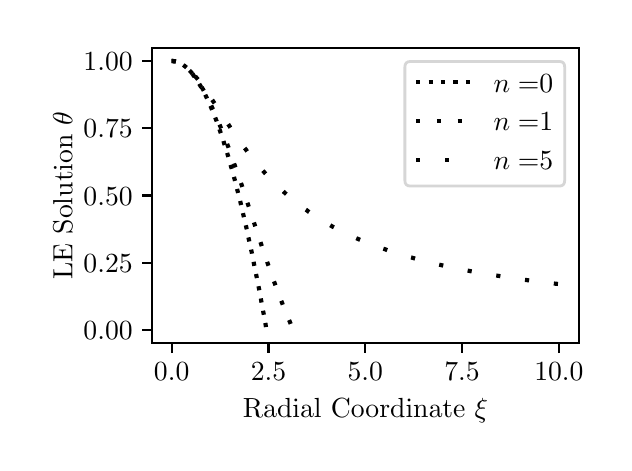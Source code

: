 \begingroup%
\makeatletter%
\begin{pgfpicture}%
\pgfpathrectangle{\pgfpointorigin}{\pgfqpoint{2.88in}{2.078in}}%
\pgfusepath{use as bounding box, clip}%
\begin{pgfscope}%
\pgfsetbuttcap%
\pgfsetmiterjoin%
\definecolor{currentfill}{rgb}{1.0,1.0,1.0}%
\pgfsetfillcolor{currentfill}%
\pgfsetlinewidth{0.0pt}%
\definecolor{currentstroke}{rgb}{1.0,1.0,1.0}%
\pgfsetstrokecolor{currentstroke}%
\pgfsetdash{}{0pt}%
\pgfpathmoveto{\pgfqpoint{0.0in}{-0.0in}}%
\pgfpathlineto{\pgfqpoint{2.88in}{-0.0in}}%
\pgfpathlineto{\pgfqpoint{2.88in}{2.078in}}%
\pgfpathlineto{\pgfqpoint{0.0in}{2.078in}}%
\pgfpathclose%
\pgfusepath{fill}%
\end{pgfscope}%
\begin{pgfscope}%
\pgfsetbuttcap%
\pgfsetmiterjoin%
\definecolor{currentfill}{rgb}{1.0,1.0,1.0}%
\pgfsetfillcolor{currentfill}%
\pgfsetlinewidth{0.0pt}%
\definecolor{currentstroke}{rgb}{0.0,0.0,0.0}%
\pgfsetstrokecolor{currentstroke}%
\pgfsetstrokeopacity{0.0}%
\pgfsetdash{}{0pt}%
\pgfpathmoveto{\pgfqpoint{0.623in}{0.5in}}%
\pgfpathlineto{\pgfqpoint{2.755in}{0.5in}}%
\pgfpathlineto{\pgfqpoint{2.755in}{1.978in}}%
\pgfpathlineto{\pgfqpoint{0.623in}{1.978in}}%
\pgfpathclose%
\pgfusepath{fill}%
\end{pgfscope}%
\begin{pgfscope}%
\pgfsetbuttcap%
\pgfsetroundjoin%
\definecolor{currentfill}{rgb}{0.0,0.0,0.0}%
\pgfsetfillcolor{currentfill}%
\pgfsetlinewidth{0.803pt}%
\definecolor{currentstroke}{rgb}{0.0,0.0,0.0}%
\pgfsetstrokecolor{currentstroke}%
\pgfsetdash{}{0pt}%
\pgfsys@defobject{currentmarker}{\pgfqpoint{0.0in}{-0.049in}}{\pgfqpoint{0.0in}{0.0in}}{%
\pgfpathmoveto{\pgfqpoint{0.0in}{0.0in}}%
\pgfpathlineto{\pgfqpoint{0.0in}{-0.049in}}%
\pgfusepath{stroke,fill}%
}%
\begin{pgfscope}%
\pgfsys@transformshift{0.72in}{0.5in}%
\pgfsys@useobject{currentmarker}{}%
\end{pgfscope}%
\end{pgfscope}%
\begin{pgfscope}%
\definecolor{textcolor}{rgb}{0.0,0.0,0.0}%
\pgfsetstrokecolor{textcolor}%
\pgfsetfillcolor{textcolor}%
\pgftext[x=0.72in,y=0.402in,,top]{\color{textcolor}\rmfamily\fontsize{10.0}{12.0}\selectfont \(\displaystyle {0.0}\)}%
\end{pgfscope}%
\begin{pgfscope}%
\pgfsetbuttcap%
\pgfsetroundjoin%
\definecolor{currentfill}{rgb}{0.0,0.0,0.0}%
\pgfsetfillcolor{currentfill}%
\pgfsetlinewidth{0.803pt}%
\definecolor{currentstroke}{rgb}{0.0,0.0,0.0}%
\pgfsetstrokecolor{currentstroke}%
\pgfsetdash{}{0pt}%
\pgfsys@defobject{currentmarker}{\pgfqpoint{0.0in}{-0.049in}}{\pgfqpoint{0.0in}{0.0in}}{%
\pgfpathmoveto{\pgfqpoint{0.0in}{0.0in}}%
\pgfpathlineto{\pgfqpoint{0.0in}{-0.049in}}%
\pgfusepath{stroke,fill}%
}%
\begin{pgfscope}%
\pgfsys@transformshift{1.204in}{0.5in}%
\pgfsys@useobject{currentmarker}{}%
\end{pgfscope}%
\end{pgfscope}%
\begin{pgfscope}%
\definecolor{textcolor}{rgb}{0.0,0.0,0.0}%
\pgfsetstrokecolor{textcolor}%
\pgfsetfillcolor{textcolor}%
\pgftext[x=1.204in,y=0.402in,,top]{\color{textcolor}\rmfamily\fontsize{10.0}{12.0}\selectfont \(\displaystyle {2.5}\)}%
\end{pgfscope}%
\begin{pgfscope}%
\pgfsetbuttcap%
\pgfsetroundjoin%
\definecolor{currentfill}{rgb}{0.0,0.0,0.0}%
\pgfsetfillcolor{currentfill}%
\pgfsetlinewidth{0.803pt}%
\definecolor{currentstroke}{rgb}{0.0,0.0,0.0}%
\pgfsetstrokecolor{currentstroke}%
\pgfsetdash{}{0pt}%
\pgfsys@defobject{currentmarker}{\pgfqpoint{0.0in}{-0.049in}}{\pgfqpoint{0.0in}{0.0in}}{%
\pgfpathmoveto{\pgfqpoint{0.0in}{0.0in}}%
\pgfpathlineto{\pgfqpoint{0.0in}{-0.049in}}%
\pgfusepath{stroke,fill}%
}%
\begin{pgfscope}%
\pgfsys@transformshift{1.688in}{0.5in}%
\pgfsys@useobject{currentmarker}{}%
\end{pgfscope}%
\end{pgfscope}%
\begin{pgfscope}%
\definecolor{textcolor}{rgb}{0.0,0.0,0.0}%
\pgfsetstrokecolor{textcolor}%
\pgfsetfillcolor{textcolor}%
\pgftext[x=1.688in,y=0.402in,,top]{\color{textcolor}\rmfamily\fontsize{10.0}{12.0}\selectfont \(\displaystyle {5.0}\)}%
\end{pgfscope}%
\begin{pgfscope}%
\pgfsetbuttcap%
\pgfsetroundjoin%
\definecolor{currentfill}{rgb}{0.0,0.0,0.0}%
\pgfsetfillcolor{currentfill}%
\pgfsetlinewidth{0.803pt}%
\definecolor{currentstroke}{rgb}{0.0,0.0,0.0}%
\pgfsetstrokecolor{currentstroke}%
\pgfsetdash{}{0pt}%
\pgfsys@defobject{currentmarker}{\pgfqpoint{0.0in}{-0.049in}}{\pgfqpoint{0.0in}{0.0in}}{%
\pgfpathmoveto{\pgfqpoint{0.0in}{0.0in}}%
\pgfpathlineto{\pgfqpoint{0.0in}{-0.049in}}%
\pgfusepath{stroke,fill}%
}%
\begin{pgfscope}%
\pgfsys@transformshift{2.172in}{0.5in}%
\pgfsys@useobject{currentmarker}{}%
\end{pgfscope}%
\end{pgfscope}%
\begin{pgfscope}%
\definecolor{textcolor}{rgb}{0.0,0.0,0.0}%
\pgfsetstrokecolor{textcolor}%
\pgfsetfillcolor{textcolor}%
\pgftext[x=2.172in,y=0.402in,,top]{\color{textcolor}\rmfamily\fontsize{10.0}{12.0}\selectfont \(\displaystyle {7.5}\)}%
\end{pgfscope}%
\begin{pgfscope}%
\pgfsetbuttcap%
\pgfsetroundjoin%
\definecolor{currentfill}{rgb}{0.0,0.0,0.0}%
\pgfsetfillcolor{currentfill}%
\pgfsetlinewidth{0.803pt}%
\definecolor{currentstroke}{rgb}{0.0,0.0,0.0}%
\pgfsetstrokecolor{currentstroke}%
\pgfsetdash{}{0pt}%
\pgfsys@defobject{currentmarker}{\pgfqpoint{0.0in}{-0.049in}}{\pgfqpoint{0.0in}{0.0in}}{%
\pgfpathmoveto{\pgfqpoint{0.0in}{0.0in}}%
\pgfpathlineto{\pgfqpoint{0.0in}{-0.049in}}%
\pgfusepath{stroke,fill}%
}%
\begin{pgfscope}%
\pgfsys@transformshift{2.656in}{0.5in}%
\pgfsys@useobject{currentmarker}{}%
\end{pgfscope}%
\end{pgfscope}%
\begin{pgfscope}%
\definecolor{textcolor}{rgb}{0.0,0.0,0.0}%
\pgfsetstrokecolor{textcolor}%
\pgfsetfillcolor{textcolor}%
\pgftext[x=2.656in,y=0.402in,,top]{\color{textcolor}\rmfamily\fontsize{10.0}{12.0}\selectfont \(\displaystyle {10.0}\)}%
\end{pgfscope}%
\begin{pgfscope}%
\definecolor{textcolor}{rgb}{0.0,0.0,0.0}%
\pgfsetstrokecolor{textcolor}%
\pgfsetfillcolor{textcolor}%
\pgftext[x=1.689in,y=0.223in,,top]{\color{textcolor}\rmfamily\fontsize{10.0}{12.0}\selectfont Radial Coordinate \(\displaystyle \xi\)}%
\end{pgfscope}%
\begin{pgfscope}%
\pgfsetbuttcap%
\pgfsetroundjoin%
\definecolor{currentfill}{rgb}{0.0,0.0,0.0}%
\pgfsetfillcolor{currentfill}%
\pgfsetlinewidth{0.803pt}%
\definecolor{currentstroke}{rgb}{0.0,0.0,0.0}%
\pgfsetstrokecolor{currentstroke}%
\pgfsetdash{}{0pt}%
\pgfsys@defobject{currentmarker}{\pgfqpoint{-0.049in}{0.0in}}{\pgfqpoint{-0.0in}{0.0in}}{%
\pgfpathmoveto{\pgfqpoint{-0.0in}{0.0in}}%
\pgfpathlineto{\pgfqpoint{-0.049in}{0.0in}}%
\pgfusepath{stroke,fill}%
}%
\begin{pgfscope}%
\pgfsys@transformshift{0.623in}{0.566in}%
\pgfsys@useobject{currentmarker}{}%
\end{pgfscope}%
\end{pgfscope}%
\begin{pgfscope}%
\definecolor{textcolor}{rgb}{0.0,0.0,0.0}%
\pgfsetstrokecolor{textcolor}%
\pgfsetfillcolor{textcolor}%
\pgftext[x=0.279in, y=0.518in, left, base]{\color{textcolor}\rmfamily\fontsize{10.0}{12.0}\selectfont \(\displaystyle {0.00}\)}%
\end{pgfscope}%
\begin{pgfscope}%
\pgfsetbuttcap%
\pgfsetroundjoin%
\definecolor{currentfill}{rgb}{0.0,0.0,0.0}%
\pgfsetfillcolor{currentfill}%
\pgfsetlinewidth{0.803pt}%
\definecolor{currentstroke}{rgb}{0.0,0.0,0.0}%
\pgfsetstrokecolor{currentstroke}%
\pgfsetdash{}{0pt}%
\pgfsys@defobject{currentmarker}{\pgfqpoint{-0.049in}{0.0in}}{\pgfqpoint{-0.0in}{0.0in}}{%
\pgfpathmoveto{\pgfqpoint{-0.0in}{0.0in}}%
\pgfpathlineto{\pgfqpoint{-0.049in}{0.0in}}%
\pgfusepath{stroke,fill}%
}%
\begin{pgfscope}%
\pgfsys@transformshift{0.623in}{0.902in}%
\pgfsys@useobject{currentmarker}{}%
\end{pgfscope}%
\end{pgfscope}%
\begin{pgfscope}%
\definecolor{textcolor}{rgb}{0.0,0.0,0.0}%
\pgfsetstrokecolor{textcolor}%
\pgfsetfillcolor{textcolor}%
\pgftext[x=0.279in, y=0.854in, left, base]{\color{textcolor}\rmfamily\fontsize{10.0}{12.0}\selectfont \(\displaystyle {0.25}\)}%
\end{pgfscope}%
\begin{pgfscope}%
\pgfsetbuttcap%
\pgfsetroundjoin%
\definecolor{currentfill}{rgb}{0.0,0.0,0.0}%
\pgfsetfillcolor{currentfill}%
\pgfsetlinewidth{0.803pt}%
\definecolor{currentstroke}{rgb}{0.0,0.0,0.0}%
\pgfsetstrokecolor{currentstroke}%
\pgfsetdash{}{0pt}%
\pgfsys@defobject{currentmarker}{\pgfqpoint{-0.049in}{0.0in}}{\pgfqpoint{-0.0in}{0.0in}}{%
\pgfpathmoveto{\pgfqpoint{-0.0in}{0.0in}}%
\pgfpathlineto{\pgfqpoint{-0.049in}{0.0in}}%
\pgfusepath{stroke,fill}%
}%
\begin{pgfscope}%
\pgfsys@transformshift{0.623in}{1.239in}%
\pgfsys@useobject{currentmarker}{}%
\end{pgfscope}%
\end{pgfscope}%
\begin{pgfscope}%
\definecolor{textcolor}{rgb}{0.0,0.0,0.0}%
\pgfsetstrokecolor{textcolor}%
\pgfsetfillcolor{textcolor}%
\pgftext[x=0.279in, y=1.19in, left, base]{\color{textcolor}\rmfamily\fontsize{10.0}{12.0}\selectfont \(\displaystyle {0.50}\)}%
\end{pgfscope}%
\begin{pgfscope}%
\pgfsetbuttcap%
\pgfsetroundjoin%
\definecolor{currentfill}{rgb}{0.0,0.0,0.0}%
\pgfsetfillcolor{currentfill}%
\pgfsetlinewidth{0.803pt}%
\definecolor{currentstroke}{rgb}{0.0,0.0,0.0}%
\pgfsetstrokecolor{currentstroke}%
\pgfsetdash{}{0pt}%
\pgfsys@defobject{currentmarker}{\pgfqpoint{-0.049in}{0.0in}}{\pgfqpoint{-0.0in}{0.0in}}{%
\pgfpathmoveto{\pgfqpoint{-0.0in}{0.0in}}%
\pgfpathlineto{\pgfqpoint{-0.049in}{0.0in}}%
\pgfusepath{stroke,fill}%
}%
\begin{pgfscope}%
\pgfsys@transformshift{0.623in}{1.575in}%
\pgfsys@useobject{currentmarker}{}%
\end{pgfscope}%
\end{pgfscope}%
\begin{pgfscope}%
\definecolor{textcolor}{rgb}{0.0,0.0,0.0}%
\pgfsetstrokecolor{textcolor}%
\pgfsetfillcolor{textcolor}%
\pgftext[x=0.279in, y=1.527in, left, base]{\color{textcolor}\rmfamily\fontsize{10.0}{12.0}\selectfont \(\displaystyle {0.75}\)}%
\end{pgfscope}%
\begin{pgfscope}%
\pgfsetbuttcap%
\pgfsetroundjoin%
\definecolor{currentfill}{rgb}{0.0,0.0,0.0}%
\pgfsetfillcolor{currentfill}%
\pgfsetlinewidth{0.803pt}%
\definecolor{currentstroke}{rgb}{0.0,0.0,0.0}%
\pgfsetstrokecolor{currentstroke}%
\pgfsetdash{}{0pt}%
\pgfsys@defobject{currentmarker}{\pgfqpoint{-0.049in}{0.0in}}{\pgfqpoint{-0.0in}{0.0in}}{%
\pgfpathmoveto{\pgfqpoint{-0.0in}{0.0in}}%
\pgfpathlineto{\pgfqpoint{-0.049in}{0.0in}}%
\pgfusepath{stroke,fill}%
}%
\begin{pgfscope}%
\pgfsys@transformshift{0.623in}{1.911in}%
\pgfsys@useobject{currentmarker}{}%
\end{pgfscope}%
\end{pgfscope}%
\begin{pgfscope}%
\definecolor{textcolor}{rgb}{0.0,0.0,0.0}%
\pgfsetstrokecolor{textcolor}%
\pgfsetfillcolor{textcolor}%
\pgftext[x=0.279in, y=1.863in, left, base]{\color{textcolor}\rmfamily\fontsize{10.0}{12.0}\selectfont \(\displaystyle {1.00}\)}%
\end{pgfscope}%
\begin{pgfscope}%
\definecolor{textcolor}{rgb}{0.0,0.0,0.0}%
\pgfsetstrokecolor{textcolor}%
\pgfsetfillcolor{textcolor}%
\pgftext[x=0.223in,y=1.239in,,bottom,rotate=90.0]{\color{textcolor}\rmfamily\fontsize{10.0}{12.0}\selectfont LE Solution \(\displaystyle \theta\)}%
\end{pgfscope}%
\begin{pgfscope}%
\pgfpathrectangle{\pgfqpoint{0.623in}{0.5in}}{\pgfqpoint{2.132in}{1.479in}}%
\pgfusepath{clip}%
\pgfsetbuttcap%
\pgfsetroundjoin%
\pgfsetlinewidth{1.506pt}%
\definecolor{currentstroke}{rgb}{0.0,0.0,0.0}%
\pgfsetstrokecolor{currentstroke}%
\pgfsetdash{{1.5pt}{3.0pt}}{0.0pt}%
\pgfpathmoveto{\pgfqpoint{0.72in}{1.911in}}%
\pgfpathlineto{\pgfqpoint{0.724in}{1.911in}}%
\pgfpathlineto{\pgfqpoint{0.728in}{1.911in}}%
\pgfpathlineto{\pgfqpoint{0.732in}{1.91in}}%
\pgfpathlineto{\pgfqpoint{0.736in}{1.91in}}%
\pgfpathlineto{\pgfqpoint{0.739in}{1.909in}}%
\pgfpathlineto{\pgfqpoint{0.743in}{1.908in}}%
\pgfpathlineto{\pgfqpoint{0.747in}{1.907in}}%
\pgfpathlineto{\pgfqpoint{0.751in}{1.905in}}%
\pgfpathlineto{\pgfqpoint{0.755in}{1.904in}}%
\pgfpathlineto{\pgfqpoint{0.759in}{1.902in}}%
\pgfpathlineto{\pgfqpoint{0.763in}{1.9in}}%
\pgfpathlineto{\pgfqpoint{0.767in}{1.898in}}%
\pgfpathlineto{\pgfqpoint{0.77in}{1.896in}}%
\pgfpathlineto{\pgfqpoint{0.774in}{1.894in}}%
\pgfpathlineto{\pgfqpoint{0.778in}{1.891in}}%
\pgfpathlineto{\pgfqpoint{0.784in}{1.887in}}%
\pgfpathlineto{\pgfqpoint{0.79in}{1.882in}}%
\pgfpathlineto{\pgfqpoint{0.796in}{1.877in}}%
\pgfpathlineto{\pgfqpoint{0.801in}{1.872in}}%
\pgfpathlineto{\pgfqpoint{0.807in}{1.866in}}%
\pgfpathlineto{\pgfqpoint{0.813in}{1.86in}}%
\pgfpathlineto{\pgfqpoint{0.819in}{1.853in}}%
\pgfpathlineto{\pgfqpoint{0.825in}{1.846in}}%
\pgfpathlineto{\pgfqpoint{0.83in}{1.838in}}%
\pgfpathlineto{\pgfqpoint{0.836in}{1.83in}}%
\pgfpathlineto{\pgfqpoint{0.842in}{1.822in}}%
\pgfpathlineto{\pgfqpoint{0.848in}{1.814in}}%
\pgfpathlineto{\pgfqpoint{0.854in}{1.804in}}%
\pgfpathlineto{\pgfqpoint{0.859in}{1.795in}}%
\pgfpathlineto{\pgfqpoint{0.865in}{1.785in}}%
\pgfpathlineto{\pgfqpoint{0.871in}{1.775in}}%
\pgfpathlineto{\pgfqpoint{0.877in}{1.764in}}%
\pgfpathlineto{\pgfqpoint{0.883in}{1.753in}}%
\pgfpathlineto{\pgfqpoint{0.888in}{1.742in}}%
\pgfpathlineto{\pgfqpoint{0.894in}{1.73in}}%
\pgfpathlineto{\pgfqpoint{0.9in}{1.717in}}%
\pgfpathlineto{\pgfqpoint{0.906in}{1.705in}}%
\pgfpathlineto{\pgfqpoint{0.914in}{1.687in}}%
\pgfpathlineto{\pgfqpoint{0.921in}{1.669in}}%
\pgfpathlineto{\pgfqpoint{0.929in}{1.65in}}%
\pgfpathlineto{\pgfqpoint{0.937in}{1.63in}}%
\pgfpathlineto{\pgfqpoint{0.945in}{1.61in}}%
\pgfpathlineto{\pgfqpoint{0.952in}{1.588in}}%
\pgfpathlineto{\pgfqpoint{0.96in}{1.567in}}%
\pgfpathlineto{\pgfqpoint{0.968in}{1.544in}}%
\pgfpathlineto{\pgfqpoint{0.976in}{1.521in}}%
\pgfpathlineto{\pgfqpoint{0.983in}{1.497in}}%
\pgfpathlineto{\pgfqpoint{0.991in}{1.472in}}%
\pgfpathlineto{\pgfqpoint{0.999in}{1.446in}}%
\pgfpathlineto{\pgfqpoint{1.007in}{1.42in}}%
\pgfpathlineto{\pgfqpoint{1.014in}{1.393in}}%
\pgfpathlineto{\pgfqpoint{1.022in}{1.366in}}%
\pgfpathlineto{\pgfqpoint{1.03in}{1.337in}}%
\pgfpathlineto{\pgfqpoint{1.038in}{1.308in}}%
\pgfpathlineto{\pgfqpoint{1.045in}{1.279in}}%
\pgfpathlineto{\pgfqpoint{1.053in}{1.248in}}%
\pgfpathlineto{\pgfqpoint{1.063in}{1.209in}}%
\pgfpathlineto{\pgfqpoint{1.072in}{1.169in}}%
\pgfpathlineto{\pgfqpoint{1.082in}{1.127in}}%
\pgfpathlineto{\pgfqpoint{1.092in}{1.085in}}%
\pgfpathlineto{\pgfqpoint{1.101in}{1.041in}}%
\pgfpathlineto{\pgfqpoint{1.111in}{0.997in}}%
\pgfpathlineto{\pgfqpoint{1.121in}{0.951in}}%
\pgfpathlineto{\pgfqpoint{1.13in}{0.904in}}%
\pgfpathlineto{\pgfqpoint{1.14in}{0.856in}}%
\pgfpathlineto{\pgfqpoint{1.15in}{0.806in}}%
\pgfpathlineto{\pgfqpoint{1.16in}{0.756in}}%
\pgfpathlineto{\pgfqpoint{1.169in}{0.705in}}%
\pgfpathlineto{\pgfqpoint{1.179in}{0.652in}}%
\pgfpathlineto{\pgfqpoint{1.189in}{0.598in}}%
\pgfpathlineto{\pgfqpoint{1.192in}{0.577in}}%
\pgfpathlineto{\pgfqpoint{1.192in}{0.577in}}%
\pgfusepath{stroke}%
\end{pgfscope}%
\begin{pgfscope}%
\pgfpathrectangle{\pgfqpoint{0.623in}{0.5in}}{\pgfqpoint{2.132in}{1.479in}}%
\pgfusepath{clip}%
\pgfsetbuttcap%
\pgfsetroundjoin%
\pgfsetlinewidth{1.506pt}%
\definecolor{currentstroke}{rgb}{0.0,0.0,0.0}%
\pgfsetstrokecolor{currentstroke}%
\pgfsetdash{{1.5pt}{6.0pt}}{0.0pt}%
\pgfpathmoveto{\pgfqpoint{0.72in}{1.911in}}%
\pgfpathlineto{\pgfqpoint{0.724in}{1.911in}}%
\pgfpathlineto{\pgfqpoint{0.728in}{1.911in}}%
\pgfpathlineto{\pgfqpoint{0.732in}{1.91in}}%
\pgfpathlineto{\pgfqpoint{0.736in}{1.91in}}%
\pgfpathlineto{\pgfqpoint{0.739in}{1.909in}}%
\pgfpathlineto{\pgfqpoint{0.743in}{1.908in}}%
\pgfpathlineto{\pgfqpoint{0.747in}{1.907in}}%
\pgfpathlineto{\pgfqpoint{0.751in}{1.905in}}%
\pgfpathlineto{\pgfqpoint{0.755in}{1.904in}}%
\pgfpathlineto{\pgfqpoint{0.759in}{1.902in}}%
\pgfpathlineto{\pgfqpoint{0.763in}{1.9in}}%
\pgfpathlineto{\pgfqpoint{0.767in}{1.898in}}%
\pgfpathlineto{\pgfqpoint{0.77in}{1.896in}}%
\pgfpathlineto{\pgfqpoint{0.774in}{1.894in}}%
\pgfpathlineto{\pgfqpoint{0.78in}{1.89in}}%
\pgfpathlineto{\pgfqpoint{0.786in}{1.885in}}%
\pgfpathlineto{\pgfqpoint{0.792in}{1.881in}}%
\pgfpathlineto{\pgfqpoint{0.797in}{1.876in}}%
\pgfpathlineto{\pgfqpoint{0.803in}{1.87in}}%
\pgfpathlineto{\pgfqpoint{0.809in}{1.864in}}%
\pgfpathlineto{\pgfqpoint{0.815in}{1.858in}}%
\pgfpathlineto{\pgfqpoint{0.821in}{1.851in}}%
\pgfpathlineto{\pgfqpoint{0.827in}{1.844in}}%
\pgfpathlineto{\pgfqpoint{0.832in}{1.837in}}%
\pgfpathlineto{\pgfqpoint{0.838in}{1.829in}}%
\pgfpathlineto{\pgfqpoint{0.844in}{1.821in}}%
\pgfpathlineto{\pgfqpoint{0.85in}{1.813in}}%
\pgfpathlineto{\pgfqpoint{0.856in}{1.804in}}%
\pgfpathlineto{\pgfqpoint{0.861in}{1.795in}}%
\pgfpathlineto{\pgfqpoint{0.867in}{1.785in}}%
\pgfpathlineto{\pgfqpoint{0.873in}{1.776in}}%
\pgfpathlineto{\pgfqpoint{0.881in}{1.762in}}%
\pgfpathlineto{\pgfqpoint{0.888in}{1.748in}}%
\pgfpathlineto{\pgfqpoint{0.896in}{1.733in}}%
\pgfpathlineto{\pgfqpoint{0.904in}{1.718in}}%
\pgfpathlineto{\pgfqpoint{0.912in}{1.702in}}%
\pgfpathlineto{\pgfqpoint{0.919in}{1.686in}}%
\pgfpathlineto{\pgfqpoint{0.927in}{1.669in}}%
\pgfpathlineto{\pgfqpoint{0.935in}{1.652in}}%
\pgfpathlineto{\pgfqpoint{0.943in}{1.634in}}%
\pgfpathlineto{\pgfqpoint{0.952in}{1.611in}}%
\pgfpathlineto{\pgfqpoint{0.962in}{1.587in}}%
\pgfpathlineto{\pgfqpoint{0.972in}{1.563in}}%
\pgfpathlineto{\pgfqpoint{0.981in}{1.538in}}%
\pgfpathlineto{\pgfqpoint{0.991in}{1.513in}}%
\pgfpathlineto{\pgfqpoint{1.003in}{1.482in}}%
\pgfpathlineto{\pgfqpoint{1.014in}{1.45in}}%
\pgfpathlineto{\pgfqpoint{1.026in}{1.417in}}%
\pgfpathlineto{\pgfqpoint{1.039in}{1.379in}}%
\pgfpathlineto{\pgfqpoint{1.053in}{1.339in}}%
\pgfpathlineto{\pgfqpoint{1.069in}{1.294in}}%
\pgfpathlineto{\pgfqpoint{1.086in}{1.242in}}%
\pgfpathlineto{\pgfqpoint{1.109in}{1.172in}}%
\pgfpathlineto{\pgfqpoint{1.163in}{1.008in}}%
\pgfpathlineto{\pgfqpoint{1.183in}{0.95in}}%
\pgfpathlineto{\pgfqpoint{1.198in}{0.905in}}%
\pgfpathlineto{\pgfqpoint{1.212in}{0.866in}}%
\pgfpathlineto{\pgfqpoint{1.225in}{0.827in}}%
\pgfpathlineto{\pgfqpoint{1.237in}{0.795in}}%
\pgfpathlineto{\pgfqpoint{1.249in}{0.763in}}%
\pgfpathlineto{\pgfqpoint{1.26in}{0.732in}}%
\pgfpathlineto{\pgfqpoint{1.272in}{0.702in}}%
\pgfpathlineto{\pgfqpoint{1.281in}{0.677in}}%
\pgfpathlineto{\pgfqpoint{1.291in}{0.653in}}%
\pgfpathlineto{\pgfqpoint{1.301in}{0.629in}}%
\pgfpathlineto{\pgfqpoint{1.311in}{0.607in}}%
\pgfpathlineto{\pgfqpoint{1.32in}{0.584in}}%
\pgfpathlineto{\pgfqpoint{1.328in}{0.567in}}%
\pgfpathlineto{\pgfqpoint{1.328in}{0.567in}}%
\pgfusepath{stroke}%
\end{pgfscope}%
\begin{pgfscope}%
\pgfpathrectangle{\pgfqpoint{0.623in}{0.5in}}{\pgfqpoint{2.132in}{1.479in}}%
\pgfusepath{clip}%
\pgfsetbuttcap%
\pgfsetroundjoin%
\pgfsetlinewidth{1.506pt}%
\definecolor{currentstroke}{rgb}{0.0,0.0,0.0}%
\pgfsetstrokecolor{currentstroke}%
\pgfsetdash{{1.5pt}{9.0pt}}{0.0pt}%
\pgfpathmoveto{\pgfqpoint{0.72in}{1.911in}}%
\pgfpathlineto{\pgfqpoint{0.724in}{1.911in}}%
\pgfpathlineto{\pgfqpoint{0.728in}{1.911in}}%
\pgfpathlineto{\pgfqpoint{0.732in}{1.91in}}%
\pgfpathlineto{\pgfqpoint{0.736in}{1.91in}}%
\pgfpathlineto{\pgfqpoint{0.739in}{1.909in}}%
\pgfpathlineto{\pgfqpoint{0.743in}{1.908in}}%
\pgfpathlineto{\pgfqpoint{0.747in}{1.907in}}%
\pgfpathlineto{\pgfqpoint{0.751in}{1.905in}}%
\pgfpathlineto{\pgfqpoint{0.755in}{1.904in}}%
\pgfpathlineto{\pgfqpoint{0.759in}{1.902in}}%
\pgfpathlineto{\pgfqpoint{0.763in}{1.9in}}%
\pgfpathlineto{\pgfqpoint{0.768in}{1.897in}}%
\pgfpathlineto{\pgfqpoint{0.774in}{1.894in}}%
\pgfpathlineto{\pgfqpoint{0.78in}{1.89in}}%
\pgfpathlineto{\pgfqpoint{0.786in}{1.886in}}%
\pgfpathlineto{\pgfqpoint{0.792in}{1.882in}}%
\pgfpathlineto{\pgfqpoint{0.797in}{1.877in}}%
\pgfpathlineto{\pgfqpoint{0.803in}{1.872in}}%
\pgfpathlineto{\pgfqpoint{0.809in}{1.866in}}%
\pgfpathlineto{\pgfqpoint{0.815in}{1.86in}}%
\pgfpathlineto{\pgfqpoint{0.821in}{1.854in}}%
\pgfpathlineto{\pgfqpoint{0.827in}{1.848in}}%
\pgfpathlineto{\pgfqpoint{0.834in}{1.839in}}%
\pgfpathlineto{\pgfqpoint{0.842in}{1.83in}}%
\pgfpathlineto{\pgfqpoint{0.85in}{1.821in}}%
\pgfpathlineto{\pgfqpoint{0.858in}{1.811in}}%
\pgfpathlineto{\pgfqpoint{0.865in}{1.8in}}%
\pgfpathlineto{\pgfqpoint{0.875in}{1.787in}}%
\pgfpathlineto{\pgfqpoint{0.885in}{1.774in}}%
\pgfpathlineto{\pgfqpoint{0.896in}{1.757in}}%
\pgfpathlineto{\pgfqpoint{0.908in}{1.74in}}%
\pgfpathlineto{\pgfqpoint{0.921in}{1.719in}}%
\pgfpathlineto{\pgfqpoint{0.939in}{1.693in}}%
\pgfpathlineto{\pgfqpoint{1.003in}{1.595in}}%
\pgfpathlineto{\pgfqpoint{1.02in}{1.568in}}%
\pgfpathlineto{\pgfqpoint{1.036in}{1.546in}}%
\pgfpathlineto{\pgfqpoint{1.049in}{1.526in}}%
\pgfpathlineto{\pgfqpoint{1.063in}{1.507in}}%
\pgfpathlineto{\pgfqpoint{1.076in}{1.488in}}%
\pgfpathlineto{\pgfqpoint{1.09in}{1.47in}}%
\pgfpathlineto{\pgfqpoint{1.101in}{1.454in}}%
\pgfpathlineto{\pgfqpoint{1.113in}{1.439in}}%
\pgfpathlineto{\pgfqpoint{1.125in}{1.424in}}%
\pgfpathlineto{\pgfqpoint{1.136in}{1.41in}}%
\pgfpathlineto{\pgfqpoint{1.148in}{1.396in}}%
\pgfpathlineto{\pgfqpoint{1.16in}{1.382in}}%
\pgfpathlineto{\pgfqpoint{1.171in}{1.369in}}%
\pgfpathlineto{\pgfqpoint{1.183in}{1.355in}}%
\pgfpathlineto{\pgfqpoint{1.194in}{1.343in}}%
\pgfpathlineto{\pgfqpoint{1.206in}{1.33in}}%
\pgfpathlineto{\pgfqpoint{1.218in}{1.318in}}%
\pgfpathlineto{\pgfqpoint{1.229in}{1.306in}}%
\pgfpathlineto{\pgfqpoint{1.241in}{1.294in}}%
\pgfpathlineto{\pgfqpoint{1.252in}{1.283in}}%
\pgfpathlineto{\pgfqpoint{1.264in}{1.272in}}%
\pgfpathlineto{\pgfqpoint{1.276in}{1.261in}}%
\pgfpathlineto{\pgfqpoint{1.287in}{1.251in}}%
\pgfpathlineto{\pgfqpoint{1.299in}{1.24in}}%
\pgfpathlineto{\pgfqpoint{1.312in}{1.229in}}%
\pgfpathlineto{\pgfqpoint{1.326in}{1.217in}}%
\pgfpathlineto{\pgfqpoint{1.34in}{1.206in}}%
\pgfpathlineto{\pgfqpoint{1.353in}{1.196in}}%
\pgfpathlineto{\pgfqpoint{1.367in}{1.185in}}%
\pgfpathlineto{\pgfqpoint{1.38in}{1.175in}}%
\pgfpathlineto{\pgfqpoint{1.394in}{1.166in}}%
\pgfpathlineto{\pgfqpoint{1.407in}{1.156in}}%
\pgfpathlineto{\pgfqpoint{1.421in}{1.147in}}%
\pgfpathlineto{\pgfqpoint{1.434in}{1.138in}}%
\pgfpathlineto{\pgfqpoint{1.448in}{1.129in}}%
\pgfpathlineto{\pgfqpoint{1.462in}{1.12in}}%
\pgfpathlineto{\pgfqpoint{1.477in}{1.111in}}%
\pgfpathlineto{\pgfqpoint{1.493in}{1.102in}}%
\pgfpathlineto{\pgfqpoint{1.508in}{1.093in}}%
\pgfpathlineto{\pgfqpoint{1.523in}{1.084in}}%
\pgfpathlineto{\pgfqpoint{1.539in}{1.076in}}%
\pgfpathlineto{\pgfqpoint{1.554in}{1.068in}}%
\pgfpathlineto{\pgfqpoint{1.57in}{1.06in}}%
\pgfpathlineto{\pgfqpoint{1.585in}{1.052in}}%
\pgfpathlineto{\pgfqpoint{1.603in}{1.044in}}%
\pgfpathlineto{\pgfqpoint{1.62in}{1.036in}}%
\pgfpathlineto{\pgfqpoint{1.638in}{1.028in}}%
\pgfpathlineto{\pgfqpoint{1.655in}{1.02in}}%
\pgfpathlineto{\pgfqpoint{1.673in}{1.013in}}%
\pgfpathlineto{\pgfqpoint{1.69in}{1.006in}}%
\pgfpathlineto{\pgfqpoint{1.709in}{0.998in}}%
\pgfpathlineto{\pgfqpoint{1.729in}{0.991in}}%
\pgfpathlineto{\pgfqpoint{1.748in}{0.983in}}%
\pgfpathlineto{\pgfqpoint{1.767in}{0.976in}}%
\pgfpathlineto{\pgfqpoint{1.787in}{0.97in}}%
\pgfpathlineto{\pgfqpoint{1.808in}{0.962in}}%
\pgfpathlineto{\pgfqpoint{1.829in}{0.955in}}%
\pgfpathlineto{\pgfqpoint{1.851in}{0.949in}}%
\pgfpathlineto{\pgfqpoint{1.872in}{0.942in}}%
\pgfpathlineto{\pgfqpoint{1.895in}{0.935in}}%
\pgfpathlineto{\pgfqpoint{1.918in}{0.929in}}%
\pgfpathlineto{\pgfqpoint{1.942in}{0.922in}}%
\pgfpathlineto{\pgfqpoint{1.967in}{0.916in}}%
\pgfpathlineto{\pgfqpoint{1.992in}{0.909in}}%
\pgfpathlineto{\pgfqpoint{2.017in}{0.903in}}%
\pgfpathlineto{\pgfqpoint{2.044in}{0.896in}}%
\pgfpathlineto{\pgfqpoint{2.071in}{0.89in}}%
\pgfpathlineto{\pgfqpoint{2.098in}{0.884in}}%
\pgfpathlineto{\pgfqpoint{2.128in}{0.878in}}%
\pgfpathlineto{\pgfqpoint{2.157in}{0.872in}}%
\pgfpathlineto{\pgfqpoint{2.186in}{0.866in}}%
\pgfpathlineto{\pgfqpoint{2.217in}{0.86in}}%
\pgfpathlineto{\pgfqpoint{2.248in}{0.855in}}%
\pgfpathlineto{\pgfqpoint{2.28in}{0.849in}}%
\pgfpathlineto{\pgfqpoint{2.313in}{0.843in}}%
\pgfpathlineto{\pgfqpoint{2.348in}{0.838in}}%
\pgfpathlineto{\pgfqpoint{2.383in}{0.832in}}%
\pgfpathlineto{\pgfqpoint{2.42in}{0.827in}}%
\pgfpathlineto{\pgfqpoint{2.457in}{0.821in}}%
\pgfpathlineto{\pgfqpoint{2.495in}{0.816in}}%
\pgfpathlineto{\pgfqpoint{2.536in}{0.81in}}%
\pgfpathlineto{\pgfqpoint{2.577in}{0.805in}}%
\pgfpathlineto{\pgfqpoint{2.619in}{0.8in}}%
\pgfpathlineto{\pgfqpoint{2.658in}{0.796in}}%
\pgfpathlineto{\pgfqpoint{2.658in}{0.796in}}%
\pgfusepath{stroke}%
\end{pgfscope}%
\begin{pgfscope}%
\pgfsetrectcap%
\pgfsetmiterjoin%
\pgfsetlinewidth{0.803pt}%
\definecolor{currentstroke}{rgb}{0.0,0.0,0.0}%
\pgfsetstrokecolor{currentstroke}%
\pgfsetdash{}{0pt}%
\pgfpathmoveto{\pgfqpoint{0.623in}{0.5in}}%
\pgfpathlineto{\pgfqpoint{0.623in}{1.978in}}%
\pgfusepath{stroke}%
\end{pgfscope}%
\begin{pgfscope}%
\pgfsetrectcap%
\pgfsetmiterjoin%
\pgfsetlinewidth{0.803pt}%
\definecolor{currentstroke}{rgb}{0.0,0.0,0.0}%
\pgfsetstrokecolor{currentstroke}%
\pgfsetdash{}{0pt}%
\pgfpathmoveto{\pgfqpoint{2.755in}{0.5in}}%
\pgfpathlineto{\pgfqpoint{2.755in}{1.978in}}%
\pgfusepath{stroke}%
\end{pgfscope}%
\begin{pgfscope}%
\pgfsetrectcap%
\pgfsetmiterjoin%
\pgfsetlinewidth{0.803pt}%
\definecolor{currentstroke}{rgb}{0.0,0.0,0.0}%
\pgfsetstrokecolor{currentstroke}%
\pgfsetdash{}{0pt}%
\pgfpathmoveto{\pgfqpoint{0.623in}{0.5in}}%
\pgfpathlineto{\pgfqpoint{2.755in}{0.5in}}%
\pgfusepath{stroke}%
\end{pgfscope}%
\begin{pgfscope}%
\pgfsetrectcap%
\pgfsetmiterjoin%
\pgfsetlinewidth{0.803pt}%
\definecolor{currentstroke}{rgb}{0.0,0.0,0.0}%
\pgfsetstrokecolor{currentstroke}%
\pgfsetdash{}{0pt}%
\pgfpathmoveto{\pgfqpoint{0.623in}{1.978in}}%
\pgfpathlineto{\pgfqpoint{2.755in}{1.978in}}%
\pgfusepath{stroke}%
\end{pgfscope}%
\begin{pgfscope}%
\pgfsetbuttcap%
\pgfsetmiterjoin%
\definecolor{currentfill}{rgb}{1.0,1.0,1.0}%
\pgfsetfillcolor{currentfill}%
\pgfsetfillopacity{0.8}%
\pgfsetlinewidth{1.004pt}%
\definecolor{currentstroke}{rgb}{0.8,0.8,0.8}%
\pgfsetstrokecolor{currentstroke}%
\pgfsetstrokeopacity{0.8}%
\pgfsetdash{}{0pt}%
\pgfpathmoveto{\pgfqpoint{1.914in}{1.286in}}%
\pgfpathlineto{\pgfqpoint{2.658in}{1.286in}}%
\pgfpathquadraticcurveto{\pgfqpoint{2.685in}{1.286in}}{\pgfqpoint{2.685in}{1.314in}}%
\pgfpathlineto{\pgfqpoint{2.685in}{1.881in}}%
\pgfpathquadraticcurveto{\pgfqpoint{2.685in}{1.909in}}{\pgfqpoint{2.658in}{1.909in}}%
\pgfpathlineto{\pgfqpoint{1.914in}{1.909in}}%
\pgfpathquadraticcurveto{\pgfqpoint{1.886in}{1.909in}}{\pgfqpoint{1.886in}{1.881in}}%
\pgfpathlineto{\pgfqpoint{1.886in}{1.314in}}%
\pgfpathquadraticcurveto{\pgfqpoint{1.886in}{1.286in}}{\pgfqpoint{1.914in}{1.286in}}%
\pgfpathclose%
\pgfusepath{stroke,fill}%
\end{pgfscope}%
\begin{pgfscope}%
\pgfsetbuttcap%
\pgfsetroundjoin%
\pgfsetlinewidth{1.506pt}%
\definecolor{currentstroke}{rgb}{0.0,0.0,0.0}%
\pgfsetstrokecolor{currentstroke}%
\pgfsetdash{{1.5pt}{3.0pt}}{0.0pt}%
\pgfpathmoveto{\pgfqpoint{1.942in}{1.805in}}%
\pgfpathlineto{\pgfqpoint{2.219in}{1.805in}}%
\pgfusepath{stroke}%
\end{pgfscope}%
\begin{pgfscope}%
\definecolor{textcolor}{rgb}{0.0,0.0,0.0}%
\pgfsetstrokecolor{textcolor}%
\pgfsetfillcolor{textcolor}%
\pgftext[x=2.33in,y=1.756in,left,base]{\color{textcolor}\rmfamily\fontsize{10.0}{12.0}\selectfont \(\displaystyle n=\)0}%
\end{pgfscope}%
\begin{pgfscope}%
\pgfsetbuttcap%
\pgfsetroundjoin%
\pgfsetlinewidth{1.506pt}%
\definecolor{currentstroke}{rgb}{0.0,0.0,0.0}%
\pgfsetstrokecolor{currentstroke}%
\pgfsetdash{{1.5pt}{6.0pt}}{0.0pt}%
\pgfpathmoveto{\pgfqpoint{1.942in}{1.611in}}%
\pgfpathlineto{\pgfqpoint{2.219in}{1.611in}}%
\pgfusepath{stroke}%
\end{pgfscope}%
\begin{pgfscope}%
\definecolor{textcolor}{rgb}{0.0,0.0,0.0}%
\pgfsetstrokecolor{textcolor}%
\pgfsetfillcolor{textcolor}%
\pgftext[x=2.33in,y=1.563in,left,base]{\color{textcolor}\rmfamily\fontsize{10.0}{12.0}\selectfont \(\displaystyle n=\)1}%
\end{pgfscope}%
\begin{pgfscope}%
\pgfsetbuttcap%
\pgfsetroundjoin%
\pgfsetlinewidth{1.506pt}%
\definecolor{currentstroke}{rgb}{0.0,0.0,0.0}%
\pgfsetstrokecolor{currentstroke}%
\pgfsetdash{{1.5pt}{9.0pt}}{0.0pt}%
\pgfpathmoveto{\pgfqpoint{1.942in}{1.417in}}%
\pgfpathlineto{\pgfqpoint{2.219in}{1.417in}}%
\pgfusepath{stroke}%
\end{pgfscope}%
\begin{pgfscope}%
\definecolor{textcolor}{rgb}{0.0,0.0,0.0}%
\pgfsetstrokecolor{textcolor}%
\pgfsetfillcolor{textcolor}%
\pgftext[x=2.33in,y=1.369in,left,base]{\color{textcolor}\rmfamily\fontsize{10.0}{12.0}\selectfont \(\displaystyle n=\)5}%
\end{pgfscope}%
\end{pgfpicture}%
\makeatother%
\endgroup%

